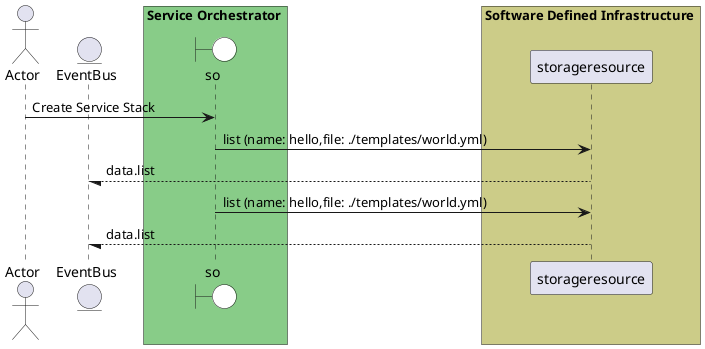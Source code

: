 @startuml

actor "Actor"


entity EventBus

box Service Orchestrator #88cc88
    boundary so #white
end box


box Software Defined Infrastructure #cccc88
            participant storageresource
    end box


"Actor" -> so: Create Service Stack

    so -> "storageresource": list (name: hello,file: ./templates/world.yml)

    "storageresource" --/ EventBus: data.list

    so -> "storageresource": list (name: hello,file: ./templates/world.yml)

    "storageresource" --/ EventBus: data.list



@enduml
